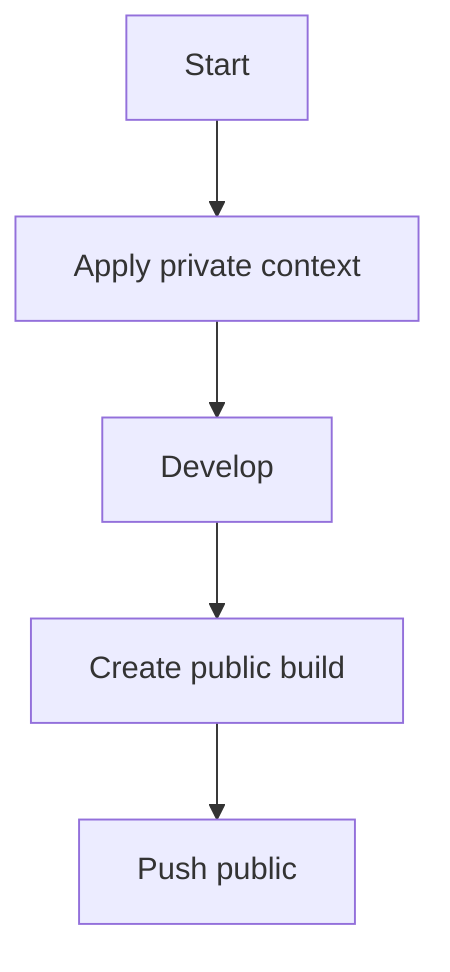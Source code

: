 graph TD
    A[Start] --> B[Apply private context]
    B --> C[Develop]
    C --> D[Create public build]
    D --> E[Push public]